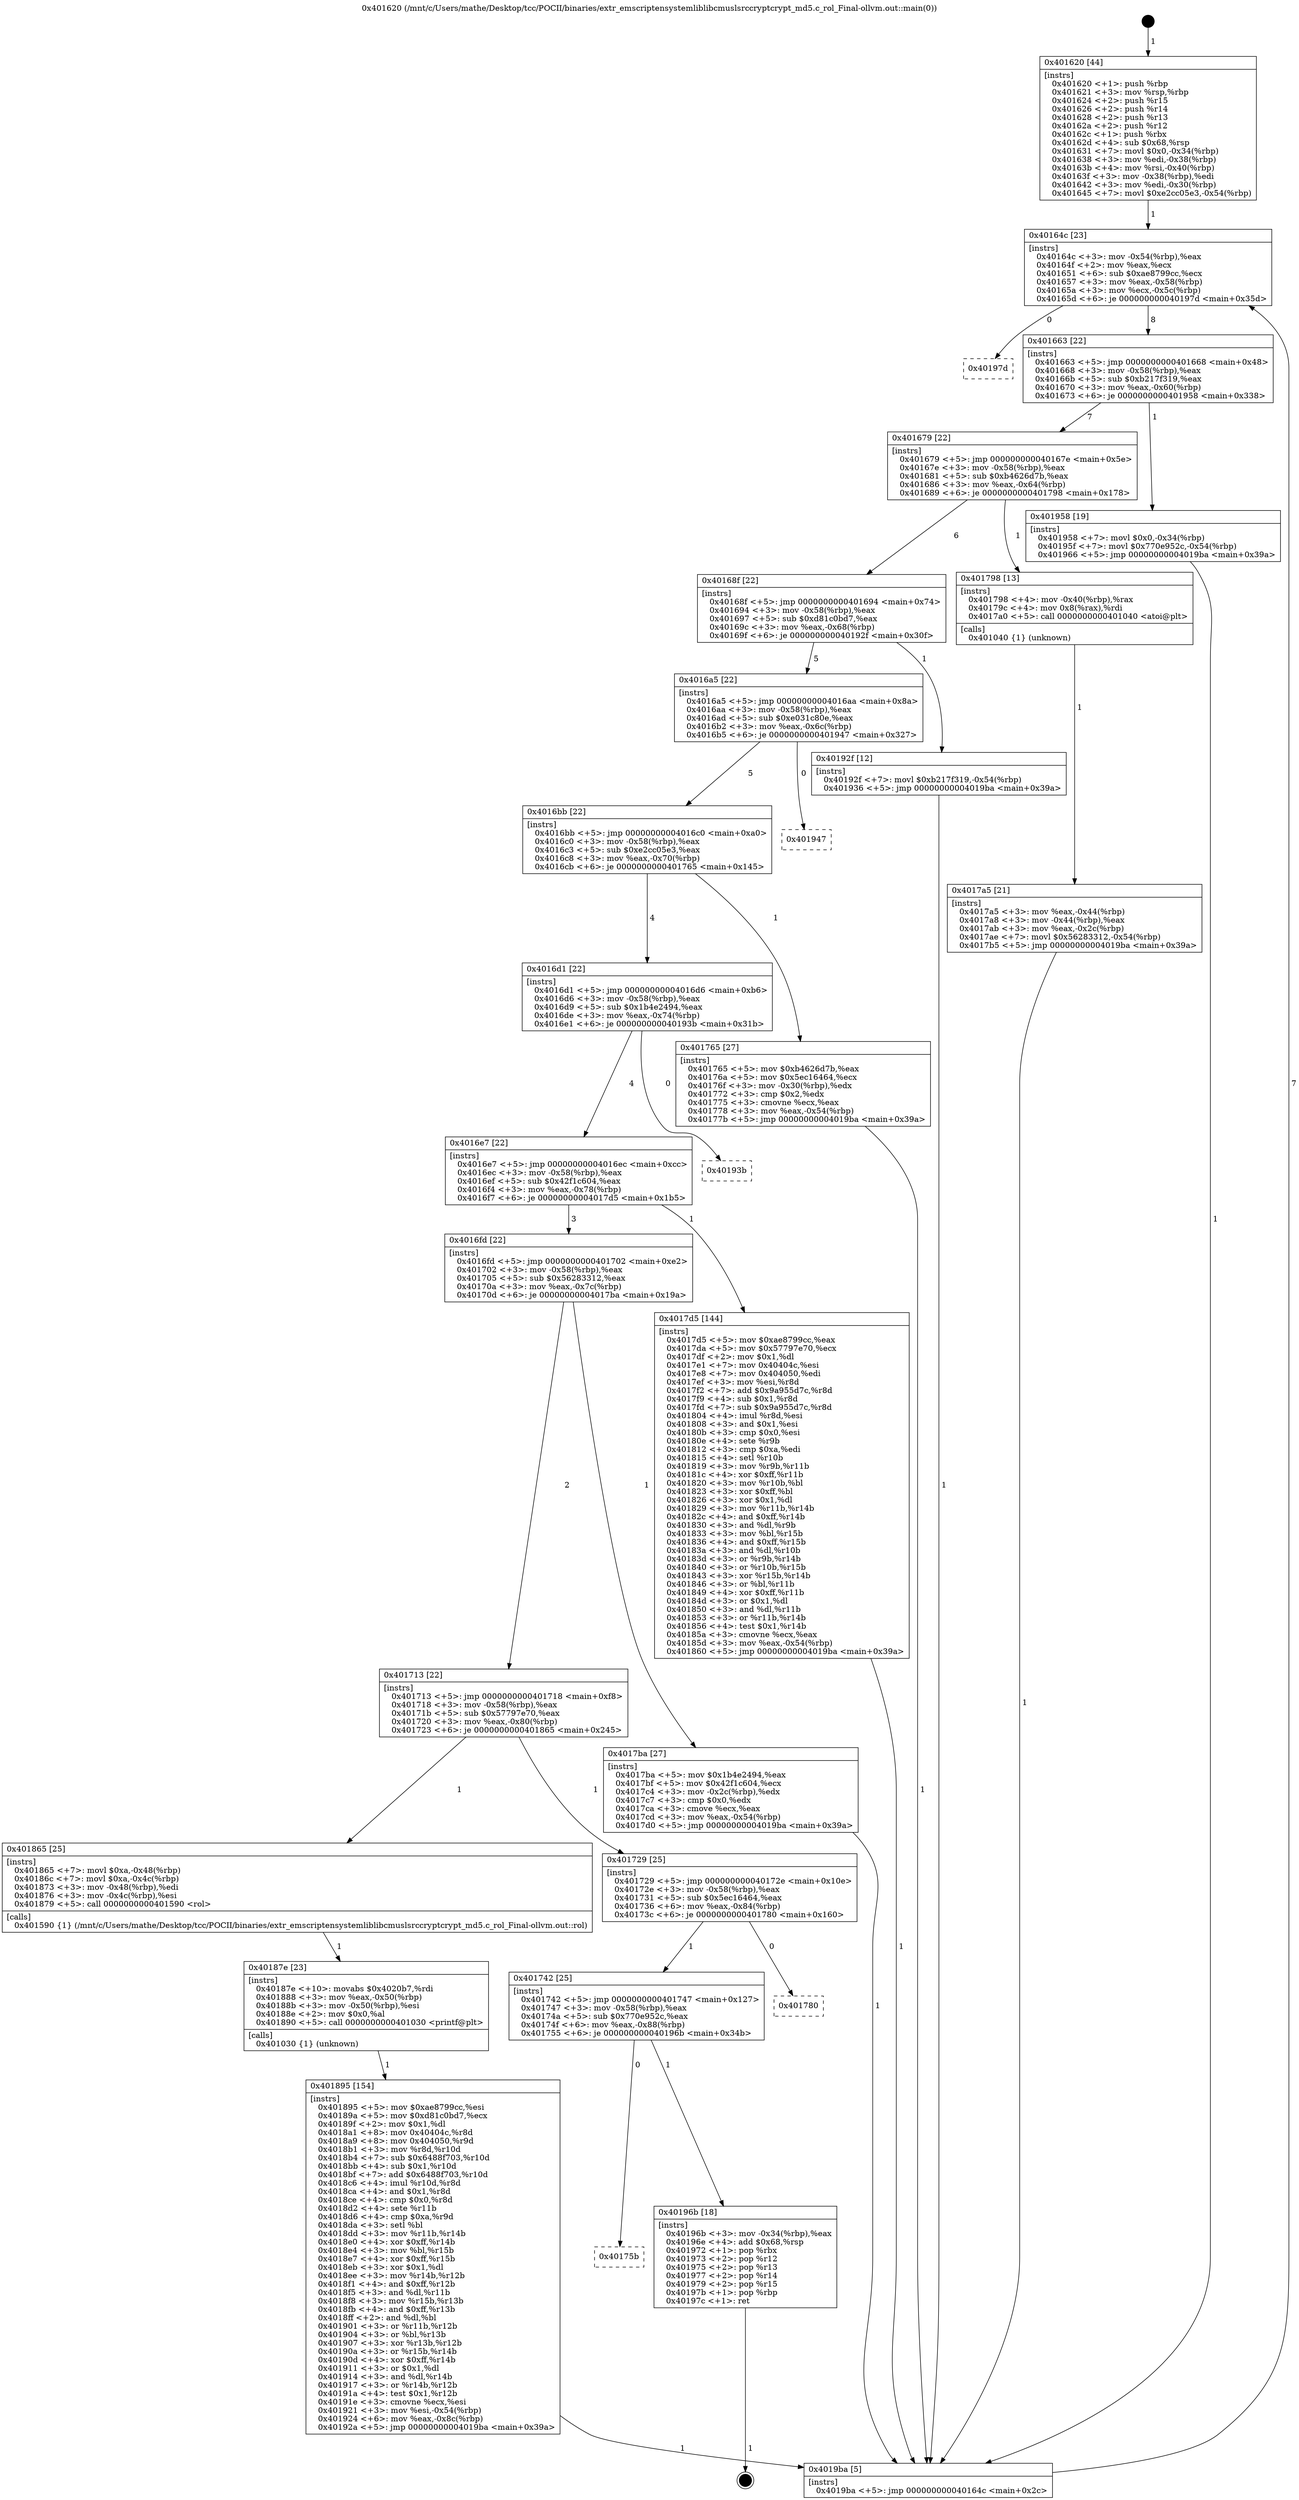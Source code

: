 digraph "0x401620" {
  label = "0x401620 (/mnt/c/Users/mathe/Desktop/tcc/POCII/binaries/extr_emscriptensystemliblibcmuslsrccryptcrypt_md5.c_rol_Final-ollvm.out::main(0))"
  labelloc = "t"
  node[shape=record]

  Entry [label="",width=0.3,height=0.3,shape=circle,fillcolor=black,style=filled]
  "0x40164c" [label="{
     0x40164c [23]\l
     | [instrs]\l
     &nbsp;&nbsp;0x40164c \<+3\>: mov -0x54(%rbp),%eax\l
     &nbsp;&nbsp;0x40164f \<+2\>: mov %eax,%ecx\l
     &nbsp;&nbsp;0x401651 \<+6\>: sub $0xae8799cc,%ecx\l
     &nbsp;&nbsp;0x401657 \<+3\>: mov %eax,-0x58(%rbp)\l
     &nbsp;&nbsp;0x40165a \<+3\>: mov %ecx,-0x5c(%rbp)\l
     &nbsp;&nbsp;0x40165d \<+6\>: je 000000000040197d \<main+0x35d\>\l
  }"]
  "0x40197d" [label="{
     0x40197d\l
  }", style=dashed]
  "0x401663" [label="{
     0x401663 [22]\l
     | [instrs]\l
     &nbsp;&nbsp;0x401663 \<+5\>: jmp 0000000000401668 \<main+0x48\>\l
     &nbsp;&nbsp;0x401668 \<+3\>: mov -0x58(%rbp),%eax\l
     &nbsp;&nbsp;0x40166b \<+5\>: sub $0xb217f319,%eax\l
     &nbsp;&nbsp;0x401670 \<+3\>: mov %eax,-0x60(%rbp)\l
     &nbsp;&nbsp;0x401673 \<+6\>: je 0000000000401958 \<main+0x338\>\l
  }"]
  Exit [label="",width=0.3,height=0.3,shape=circle,fillcolor=black,style=filled,peripheries=2]
  "0x401958" [label="{
     0x401958 [19]\l
     | [instrs]\l
     &nbsp;&nbsp;0x401958 \<+7\>: movl $0x0,-0x34(%rbp)\l
     &nbsp;&nbsp;0x40195f \<+7\>: movl $0x770e952c,-0x54(%rbp)\l
     &nbsp;&nbsp;0x401966 \<+5\>: jmp 00000000004019ba \<main+0x39a\>\l
  }"]
  "0x401679" [label="{
     0x401679 [22]\l
     | [instrs]\l
     &nbsp;&nbsp;0x401679 \<+5\>: jmp 000000000040167e \<main+0x5e\>\l
     &nbsp;&nbsp;0x40167e \<+3\>: mov -0x58(%rbp),%eax\l
     &nbsp;&nbsp;0x401681 \<+5\>: sub $0xb4626d7b,%eax\l
     &nbsp;&nbsp;0x401686 \<+3\>: mov %eax,-0x64(%rbp)\l
     &nbsp;&nbsp;0x401689 \<+6\>: je 0000000000401798 \<main+0x178\>\l
  }"]
  "0x40175b" [label="{
     0x40175b\l
  }", style=dashed]
  "0x401798" [label="{
     0x401798 [13]\l
     | [instrs]\l
     &nbsp;&nbsp;0x401798 \<+4\>: mov -0x40(%rbp),%rax\l
     &nbsp;&nbsp;0x40179c \<+4\>: mov 0x8(%rax),%rdi\l
     &nbsp;&nbsp;0x4017a0 \<+5\>: call 0000000000401040 \<atoi@plt\>\l
     | [calls]\l
     &nbsp;&nbsp;0x401040 \{1\} (unknown)\l
  }"]
  "0x40168f" [label="{
     0x40168f [22]\l
     | [instrs]\l
     &nbsp;&nbsp;0x40168f \<+5\>: jmp 0000000000401694 \<main+0x74\>\l
     &nbsp;&nbsp;0x401694 \<+3\>: mov -0x58(%rbp),%eax\l
     &nbsp;&nbsp;0x401697 \<+5\>: sub $0xd81c0bd7,%eax\l
     &nbsp;&nbsp;0x40169c \<+3\>: mov %eax,-0x68(%rbp)\l
     &nbsp;&nbsp;0x40169f \<+6\>: je 000000000040192f \<main+0x30f\>\l
  }"]
  "0x40196b" [label="{
     0x40196b [18]\l
     | [instrs]\l
     &nbsp;&nbsp;0x40196b \<+3\>: mov -0x34(%rbp),%eax\l
     &nbsp;&nbsp;0x40196e \<+4\>: add $0x68,%rsp\l
     &nbsp;&nbsp;0x401972 \<+1\>: pop %rbx\l
     &nbsp;&nbsp;0x401973 \<+2\>: pop %r12\l
     &nbsp;&nbsp;0x401975 \<+2\>: pop %r13\l
     &nbsp;&nbsp;0x401977 \<+2\>: pop %r14\l
     &nbsp;&nbsp;0x401979 \<+2\>: pop %r15\l
     &nbsp;&nbsp;0x40197b \<+1\>: pop %rbp\l
     &nbsp;&nbsp;0x40197c \<+1\>: ret\l
  }"]
  "0x40192f" [label="{
     0x40192f [12]\l
     | [instrs]\l
     &nbsp;&nbsp;0x40192f \<+7\>: movl $0xb217f319,-0x54(%rbp)\l
     &nbsp;&nbsp;0x401936 \<+5\>: jmp 00000000004019ba \<main+0x39a\>\l
  }"]
  "0x4016a5" [label="{
     0x4016a5 [22]\l
     | [instrs]\l
     &nbsp;&nbsp;0x4016a5 \<+5\>: jmp 00000000004016aa \<main+0x8a\>\l
     &nbsp;&nbsp;0x4016aa \<+3\>: mov -0x58(%rbp),%eax\l
     &nbsp;&nbsp;0x4016ad \<+5\>: sub $0xe031c80e,%eax\l
     &nbsp;&nbsp;0x4016b2 \<+3\>: mov %eax,-0x6c(%rbp)\l
     &nbsp;&nbsp;0x4016b5 \<+6\>: je 0000000000401947 \<main+0x327\>\l
  }"]
  "0x401742" [label="{
     0x401742 [25]\l
     | [instrs]\l
     &nbsp;&nbsp;0x401742 \<+5\>: jmp 0000000000401747 \<main+0x127\>\l
     &nbsp;&nbsp;0x401747 \<+3\>: mov -0x58(%rbp),%eax\l
     &nbsp;&nbsp;0x40174a \<+5\>: sub $0x770e952c,%eax\l
     &nbsp;&nbsp;0x40174f \<+6\>: mov %eax,-0x88(%rbp)\l
     &nbsp;&nbsp;0x401755 \<+6\>: je 000000000040196b \<main+0x34b\>\l
  }"]
  "0x401947" [label="{
     0x401947\l
  }", style=dashed]
  "0x4016bb" [label="{
     0x4016bb [22]\l
     | [instrs]\l
     &nbsp;&nbsp;0x4016bb \<+5\>: jmp 00000000004016c0 \<main+0xa0\>\l
     &nbsp;&nbsp;0x4016c0 \<+3\>: mov -0x58(%rbp),%eax\l
     &nbsp;&nbsp;0x4016c3 \<+5\>: sub $0xe2cc05e3,%eax\l
     &nbsp;&nbsp;0x4016c8 \<+3\>: mov %eax,-0x70(%rbp)\l
     &nbsp;&nbsp;0x4016cb \<+6\>: je 0000000000401765 \<main+0x145\>\l
  }"]
  "0x401780" [label="{
     0x401780\l
  }", style=dashed]
  "0x401765" [label="{
     0x401765 [27]\l
     | [instrs]\l
     &nbsp;&nbsp;0x401765 \<+5\>: mov $0xb4626d7b,%eax\l
     &nbsp;&nbsp;0x40176a \<+5\>: mov $0x5ec16464,%ecx\l
     &nbsp;&nbsp;0x40176f \<+3\>: mov -0x30(%rbp),%edx\l
     &nbsp;&nbsp;0x401772 \<+3\>: cmp $0x2,%edx\l
     &nbsp;&nbsp;0x401775 \<+3\>: cmovne %ecx,%eax\l
     &nbsp;&nbsp;0x401778 \<+3\>: mov %eax,-0x54(%rbp)\l
     &nbsp;&nbsp;0x40177b \<+5\>: jmp 00000000004019ba \<main+0x39a\>\l
  }"]
  "0x4016d1" [label="{
     0x4016d1 [22]\l
     | [instrs]\l
     &nbsp;&nbsp;0x4016d1 \<+5\>: jmp 00000000004016d6 \<main+0xb6\>\l
     &nbsp;&nbsp;0x4016d6 \<+3\>: mov -0x58(%rbp),%eax\l
     &nbsp;&nbsp;0x4016d9 \<+5\>: sub $0x1b4e2494,%eax\l
     &nbsp;&nbsp;0x4016de \<+3\>: mov %eax,-0x74(%rbp)\l
     &nbsp;&nbsp;0x4016e1 \<+6\>: je 000000000040193b \<main+0x31b\>\l
  }"]
  "0x4019ba" [label="{
     0x4019ba [5]\l
     | [instrs]\l
     &nbsp;&nbsp;0x4019ba \<+5\>: jmp 000000000040164c \<main+0x2c\>\l
  }"]
  "0x401620" [label="{
     0x401620 [44]\l
     | [instrs]\l
     &nbsp;&nbsp;0x401620 \<+1\>: push %rbp\l
     &nbsp;&nbsp;0x401621 \<+3\>: mov %rsp,%rbp\l
     &nbsp;&nbsp;0x401624 \<+2\>: push %r15\l
     &nbsp;&nbsp;0x401626 \<+2\>: push %r14\l
     &nbsp;&nbsp;0x401628 \<+2\>: push %r13\l
     &nbsp;&nbsp;0x40162a \<+2\>: push %r12\l
     &nbsp;&nbsp;0x40162c \<+1\>: push %rbx\l
     &nbsp;&nbsp;0x40162d \<+4\>: sub $0x68,%rsp\l
     &nbsp;&nbsp;0x401631 \<+7\>: movl $0x0,-0x34(%rbp)\l
     &nbsp;&nbsp;0x401638 \<+3\>: mov %edi,-0x38(%rbp)\l
     &nbsp;&nbsp;0x40163b \<+4\>: mov %rsi,-0x40(%rbp)\l
     &nbsp;&nbsp;0x40163f \<+3\>: mov -0x38(%rbp),%edi\l
     &nbsp;&nbsp;0x401642 \<+3\>: mov %edi,-0x30(%rbp)\l
     &nbsp;&nbsp;0x401645 \<+7\>: movl $0xe2cc05e3,-0x54(%rbp)\l
  }"]
  "0x4017a5" [label="{
     0x4017a5 [21]\l
     | [instrs]\l
     &nbsp;&nbsp;0x4017a5 \<+3\>: mov %eax,-0x44(%rbp)\l
     &nbsp;&nbsp;0x4017a8 \<+3\>: mov -0x44(%rbp),%eax\l
     &nbsp;&nbsp;0x4017ab \<+3\>: mov %eax,-0x2c(%rbp)\l
     &nbsp;&nbsp;0x4017ae \<+7\>: movl $0x56283312,-0x54(%rbp)\l
     &nbsp;&nbsp;0x4017b5 \<+5\>: jmp 00000000004019ba \<main+0x39a\>\l
  }"]
  "0x401895" [label="{
     0x401895 [154]\l
     | [instrs]\l
     &nbsp;&nbsp;0x401895 \<+5\>: mov $0xae8799cc,%esi\l
     &nbsp;&nbsp;0x40189a \<+5\>: mov $0xd81c0bd7,%ecx\l
     &nbsp;&nbsp;0x40189f \<+2\>: mov $0x1,%dl\l
     &nbsp;&nbsp;0x4018a1 \<+8\>: mov 0x40404c,%r8d\l
     &nbsp;&nbsp;0x4018a9 \<+8\>: mov 0x404050,%r9d\l
     &nbsp;&nbsp;0x4018b1 \<+3\>: mov %r8d,%r10d\l
     &nbsp;&nbsp;0x4018b4 \<+7\>: sub $0x6488f703,%r10d\l
     &nbsp;&nbsp;0x4018bb \<+4\>: sub $0x1,%r10d\l
     &nbsp;&nbsp;0x4018bf \<+7\>: add $0x6488f703,%r10d\l
     &nbsp;&nbsp;0x4018c6 \<+4\>: imul %r10d,%r8d\l
     &nbsp;&nbsp;0x4018ca \<+4\>: and $0x1,%r8d\l
     &nbsp;&nbsp;0x4018ce \<+4\>: cmp $0x0,%r8d\l
     &nbsp;&nbsp;0x4018d2 \<+4\>: sete %r11b\l
     &nbsp;&nbsp;0x4018d6 \<+4\>: cmp $0xa,%r9d\l
     &nbsp;&nbsp;0x4018da \<+3\>: setl %bl\l
     &nbsp;&nbsp;0x4018dd \<+3\>: mov %r11b,%r14b\l
     &nbsp;&nbsp;0x4018e0 \<+4\>: xor $0xff,%r14b\l
     &nbsp;&nbsp;0x4018e4 \<+3\>: mov %bl,%r15b\l
     &nbsp;&nbsp;0x4018e7 \<+4\>: xor $0xff,%r15b\l
     &nbsp;&nbsp;0x4018eb \<+3\>: xor $0x1,%dl\l
     &nbsp;&nbsp;0x4018ee \<+3\>: mov %r14b,%r12b\l
     &nbsp;&nbsp;0x4018f1 \<+4\>: and $0xff,%r12b\l
     &nbsp;&nbsp;0x4018f5 \<+3\>: and %dl,%r11b\l
     &nbsp;&nbsp;0x4018f8 \<+3\>: mov %r15b,%r13b\l
     &nbsp;&nbsp;0x4018fb \<+4\>: and $0xff,%r13b\l
     &nbsp;&nbsp;0x4018ff \<+2\>: and %dl,%bl\l
     &nbsp;&nbsp;0x401901 \<+3\>: or %r11b,%r12b\l
     &nbsp;&nbsp;0x401904 \<+3\>: or %bl,%r13b\l
     &nbsp;&nbsp;0x401907 \<+3\>: xor %r13b,%r12b\l
     &nbsp;&nbsp;0x40190a \<+3\>: or %r15b,%r14b\l
     &nbsp;&nbsp;0x40190d \<+4\>: xor $0xff,%r14b\l
     &nbsp;&nbsp;0x401911 \<+3\>: or $0x1,%dl\l
     &nbsp;&nbsp;0x401914 \<+3\>: and %dl,%r14b\l
     &nbsp;&nbsp;0x401917 \<+3\>: or %r14b,%r12b\l
     &nbsp;&nbsp;0x40191a \<+4\>: test $0x1,%r12b\l
     &nbsp;&nbsp;0x40191e \<+3\>: cmovne %ecx,%esi\l
     &nbsp;&nbsp;0x401921 \<+3\>: mov %esi,-0x54(%rbp)\l
     &nbsp;&nbsp;0x401924 \<+6\>: mov %eax,-0x8c(%rbp)\l
     &nbsp;&nbsp;0x40192a \<+5\>: jmp 00000000004019ba \<main+0x39a\>\l
  }"]
  "0x40193b" [label="{
     0x40193b\l
  }", style=dashed]
  "0x4016e7" [label="{
     0x4016e7 [22]\l
     | [instrs]\l
     &nbsp;&nbsp;0x4016e7 \<+5\>: jmp 00000000004016ec \<main+0xcc\>\l
     &nbsp;&nbsp;0x4016ec \<+3\>: mov -0x58(%rbp),%eax\l
     &nbsp;&nbsp;0x4016ef \<+5\>: sub $0x42f1c604,%eax\l
     &nbsp;&nbsp;0x4016f4 \<+3\>: mov %eax,-0x78(%rbp)\l
     &nbsp;&nbsp;0x4016f7 \<+6\>: je 00000000004017d5 \<main+0x1b5\>\l
  }"]
  "0x40187e" [label="{
     0x40187e [23]\l
     | [instrs]\l
     &nbsp;&nbsp;0x40187e \<+10\>: movabs $0x4020b7,%rdi\l
     &nbsp;&nbsp;0x401888 \<+3\>: mov %eax,-0x50(%rbp)\l
     &nbsp;&nbsp;0x40188b \<+3\>: mov -0x50(%rbp),%esi\l
     &nbsp;&nbsp;0x40188e \<+2\>: mov $0x0,%al\l
     &nbsp;&nbsp;0x401890 \<+5\>: call 0000000000401030 \<printf@plt\>\l
     | [calls]\l
     &nbsp;&nbsp;0x401030 \{1\} (unknown)\l
  }"]
  "0x4017d5" [label="{
     0x4017d5 [144]\l
     | [instrs]\l
     &nbsp;&nbsp;0x4017d5 \<+5\>: mov $0xae8799cc,%eax\l
     &nbsp;&nbsp;0x4017da \<+5\>: mov $0x57797e70,%ecx\l
     &nbsp;&nbsp;0x4017df \<+2\>: mov $0x1,%dl\l
     &nbsp;&nbsp;0x4017e1 \<+7\>: mov 0x40404c,%esi\l
     &nbsp;&nbsp;0x4017e8 \<+7\>: mov 0x404050,%edi\l
     &nbsp;&nbsp;0x4017ef \<+3\>: mov %esi,%r8d\l
     &nbsp;&nbsp;0x4017f2 \<+7\>: add $0x9a955d7c,%r8d\l
     &nbsp;&nbsp;0x4017f9 \<+4\>: sub $0x1,%r8d\l
     &nbsp;&nbsp;0x4017fd \<+7\>: sub $0x9a955d7c,%r8d\l
     &nbsp;&nbsp;0x401804 \<+4\>: imul %r8d,%esi\l
     &nbsp;&nbsp;0x401808 \<+3\>: and $0x1,%esi\l
     &nbsp;&nbsp;0x40180b \<+3\>: cmp $0x0,%esi\l
     &nbsp;&nbsp;0x40180e \<+4\>: sete %r9b\l
     &nbsp;&nbsp;0x401812 \<+3\>: cmp $0xa,%edi\l
     &nbsp;&nbsp;0x401815 \<+4\>: setl %r10b\l
     &nbsp;&nbsp;0x401819 \<+3\>: mov %r9b,%r11b\l
     &nbsp;&nbsp;0x40181c \<+4\>: xor $0xff,%r11b\l
     &nbsp;&nbsp;0x401820 \<+3\>: mov %r10b,%bl\l
     &nbsp;&nbsp;0x401823 \<+3\>: xor $0xff,%bl\l
     &nbsp;&nbsp;0x401826 \<+3\>: xor $0x1,%dl\l
     &nbsp;&nbsp;0x401829 \<+3\>: mov %r11b,%r14b\l
     &nbsp;&nbsp;0x40182c \<+4\>: and $0xff,%r14b\l
     &nbsp;&nbsp;0x401830 \<+3\>: and %dl,%r9b\l
     &nbsp;&nbsp;0x401833 \<+3\>: mov %bl,%r15b\l
     &nbsp;&nbsp;0x401836 \<+4\>: and $0xff,%r15b\l
     &nbsp;&nbsp;0x40183a \<+3\>: and %dl,%r10b\l
     &nbsp;&nbsp;0x40183d \<+3\>: or %r9b,%r14b\l
     &nbsp;&nbsp;0x401840 \<+3\>: or %r10b,%r15b\l
     &nbsp;&nbsp;0x401843 \<+3\>: xor %r15b,%r14b\l
     &nbsp;&nbsp;0x401846 \<+3\>: or %bl,%r11b\l
     &nbsp;&nbsp;0x401849 \<+4\>: xor $0xff,%r11b\l
     &nbsp;&nbsp;0x40184d \<+3\>: or $0x1,%dl\l
     &nbsp;&nbsp;0x401850 \<+3\>: and %dl,%r11b\l
     &nbsp;&nbsp;0x401853 \<+3\>: or %r11b,%r14b\l
     &nbsp;&nbsp;0x401856 \<+4\>: test $0x1,%r14b\l
     &nbsp;&nbsp;0x40185a \<+3\>: cmovne %ecx,%eax\l
     &nbsp;&nbsp;0x40185d \<+3\>: mov %eax,-0x54(%rbp)\l
     &nbsp;&nbsp;0x401860 \<+5\>: jmp 00000000004019ba \<main+0x39a\>\l
  }"]
  "0x4016fd" [label="{
     0x4016fd [22]\l
     | [instrs]\l
     &nbsp;&nbsp;0x4016fd \<+5\>: jmp 0000000000401702 \<main+0xe2\>\l
     &nbsp;&nbsp;0x401702 \<+3\>: mov -0x58(%rbp),%eax\l
     &nbsp;&nbsp;0x401705 \<+5\>: sub $0x56283312,%eax\l
     &nbsp;&nbsp;0x40170a \<+3\>: mov %eax,-0x7c(%rbp)\l
     &nbsp;&nbsp;0x40170d \<+6\>: je 00000000004017ba \<main+0x19a\>\l
  }"]
  "0x401729" [label="{
     0x401729 [25]\l
     | [instrs]\l
     &nbsp;&nbsp;0x401729 \<+5\>: jmp 000000000040172e \<main+0x10e\>\l
     &nbsp;&nbsp;0x40172e \<+3\>: mov -0x58(%rbp),%eax\l
     &nbsp;&nbsp;0x401731 \<+5\>: sub $0x5ec16464,%eax\l
     &nbsp;&nbsp;0x401736 \<+6\>: mov %eax,-0x84(%rbp)\l
     &nbsp;&nbsp;0x40173c \<+6\>: je 0000000000401780 \<main+0x160\>\l
  }"]
  "0x4017ba" [label="{
     0x4017ba [27]\l
     | [instrs]\l
     &nbsp;&nbsp;0x4017ba \<+5\>: mov $0x1b4e2494,%eax\l
     &nbsp;&nbsp;0x4017bf \<+5\>: mov $0x42f1c604,%ecx\l
     &nbsp;&nbsp;0x4017c4 \<+3\>: mov -0x2c(%rbp),%edx\l
     &nbsp;&nbsp;0x4017c7 \<+3\>: cmp $0x0,%edx\l
     &nbsp;&nbsp;0x4017ca \<+3\>: cmove %ecx,%eax\l
     &nbsp;&nbsp;0x4017cd \<+3\>: mov %eax,-0x54(%rbp)\l
     &nbsp;&nbsp;0x4017d0 \<+5\>: jmp 00000000004019ba \<main+0x39a\>\l
  }"]
  "0x401713" [label="{
     0x401713 [22]\l
     | [instrs]\l
     &nbsp;&nbsp;0x401713 \<+5\>: jmp 0000000000401718 \<main+0xf8\>\l
     &nbsp;&nbsp;0x401718 \<+3\>: mov -0x58(%rbp),%eax\l
     &nbsp;&nbsp;0x40171b \<+5\>: sub $0x57797e70,%eax\l
     &nbsp;&nbsp;0x401720 \<+3\>: mov %eax,-0x80(%rbp)\l
     &nbsp;&nbsp;0x401723 \<+6\>: je 0000000000401865 \<main+0x245\>\l
  }"]
  "0x401865" [label="{
     0x401865 [25]\l
     | [instrs]\l
     &nbsp;&nbsp;0x401865 \<+7\>: movl $0xa,-0x48(%rbp)\l
     &nbsp;&nbsp;0x40186c \<+7\>: movl $0xa,-0x4c(%rbp)\l
     &nbsp;&nbsp;0x401873 \<+3\>: mov -0x48(%rbp),%edi\l
     &nbsp;&nbsp;0x401876 \<+3\>: mov -0x4c(%rbp),%esi\l
     &nbsp;&nbsp;0x401879 \<+5\>: call 0000000000401590 \<rol\>\l
     | [calls]\l
     &nbsp;&nbsp;0x401590 \{1\} (/mnt/c/Users/mathe/Desktop/tcc/POCII/binaries/extr_emscriptensystemliblibcmuslsrccryptcrypt_md5.c_rol_Final-ollvm.out::rol)\l
  }"]
  Entry -> "0x401620" [label=" 1"]
  "0x40164c" -> "0x40197d" [label=" 0"]
  "0x40164c" -> "0x401663" [label=" 8"]
  "0x40196b" -> Exit [label=" 1"]
  "0x401663" -> "0x401958" [label=" 1"]
  "0x401663" -> "0x401679" [label=" 7"]
  "0x401742" -> "0x40175b" [label=" 0"]
  "0x401679" -> "0x401798" [label=" 1"]
  "0x401679" -> "0x40168f" [label=" 6"]
  "0x401742" -> "0x40196b" [label=" 1"]
  "0x40168f" -> "0x40192f" [label=" 1"]
  "0x40168f" -> "0x4016a5" [label=" 5"]
  "0x401729" -> "0x401742" [label=" 1"]
  "0x4016a5" -> "0x401947" [label=" 0"]
  "0x4016a5" -> "0x4016bb" [label=" 5"]
  "0x401729" -> "0x401780" [label=" 0"]
  "0x4016bb" -> "0x401765" [label=" 1"]
  "0x4016bb" -> "0x4016d1" [label=" 4"]
  "0x401765" -> "0x4019ba" [label=" 1"]
  "0x401620" -> "0x40164c" [label=" 1"]
  "0x4019ba" -> "0x40164c" [label=" 7"]
  "0x401798" -> "0x4017a5" [label=" 1"]
  "0x4017a5" -> "0x4019ba" [label=" 1"]
  "0x401958" -> "0x4019ba" [label=" 1"]
  "0x4016d1" -> "0x40193b" [label=" 0"]
  "0x4016d1" -> "0x4016e7" [label=" 4"]
  "0x40192f" -> "0x4019ba" [label=" 1"]
  "0x4016e7" -> "0x4017d5" [label=" 1"]
  "0x4016e7" -> "0x4016fd" [label=" 3"]
  "0x401895" -> "0x4019ba" [label=" 1"]
  "0x4016fd" -> "0x4017ba" [label=" 1"]
  "0x4016fd" -> "0x401713" [label=" 2"]
  "0x4017ba" -> "0x4019ba" [label=" 1"]
  "0x4017d5" -> "0x4019ba" [label=" 1"]
  "0x40187e" -> "0x401895" [label=" 1"]
  "0x401713" -> "0x401865" [label=" 1"]
  "0x401713" -> "0x401729" [label=" 1"]
  "0x401865" -> "0x40187e" [label=" 1"]
}
